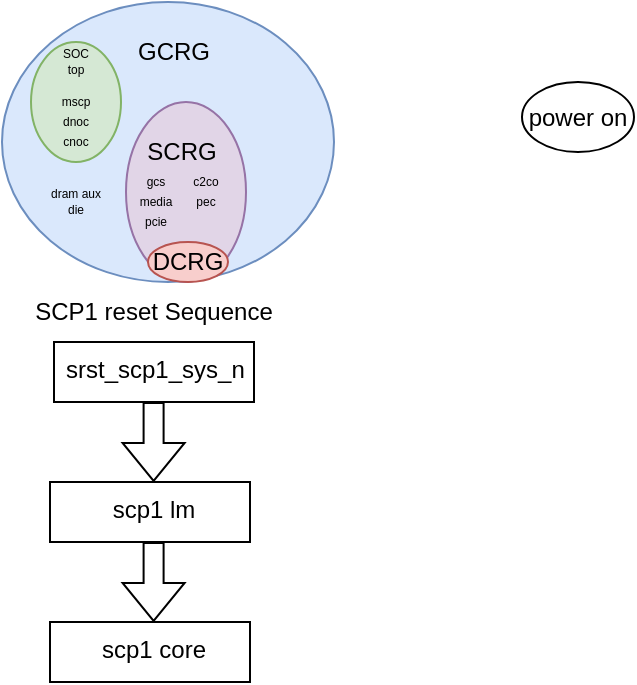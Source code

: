 <mxfile version="24.9.1">
  <diagram name="第 1 页" id="46fL1lXNJR9uM7ggilB-">
    <mxGraphModel dx="673" dy="337" grid="1" gridSize="10" guides="1" tooltips="1" connect="1" arrows="1" fold="1" page="1" pageScale="1" pageWidth="827" pageHeight="1169" math="0" shadow="0">
      <root>
        <mxCell id="0" />
        <mxCell id="1" parent="0" />
        <mxCell id="43JC9lhxO4K5G4KCc76D-29" value="" style="group" vertex="1" connectable="0" parent="1">
          <mxGeometry x="70" y="350" width="166" height="140" as="geometry" />
        </mxCell>
        <mxCell id="43JC9lhxO4K5G4KCc76D-1" value="" style="ellipse;whiteSpace=wrap;html=1;fillColor=#dae8fc;strokeColor=#6c8ebf;" vertex="1" parent="43JC9lhxO4K5G4KCc76D-29">
          <mxGeometry width="166" height="140" as="geometry" />
        </mxCell>
        <mxCell id="43JC9lhxO4K5G4KCc76D-12" value="" style="ellipse;whiteSpace=wrap;html=1;fillColor=#d5e8d4;strokeColor=#82b366;" vertex="1" parent="43JC9lhxO4K5G4KCc76D-29">
          <mxGeometry x="14.5" y="20" width="45" height="60" as="geometry" />
        </mxCell>
        <mxCell id="43JC9lhxO4K5G4KCc76D-3" value="GCRG" style="text;html=1;align=center;verticalAlign=middle;whiteSpace=wrap;rounded=0;" vertex="1" parent="43JC9lhxO4K5G4KCc76D-29">
          <mxGeometry x="73" y="20" width="26" height="10" as="geometry" />
        </mxCell>
        <mxCell id="43JC9lhxO4K5G4KCc76D-4" value="mscp" style="text;html=1;align=center;verticalAlign=middle;whiteSpace=wrap;rounded=0;fontSize=6;" vertex="1" parent="43JC9lhxO4K5G4KCc76D-29">
          <mxGeometry x="22" y="40" width="30" height="20" as="geometry" />
        </mxCell>
        <mxCell id="43JC9lhxO4K5G4KCc76D-5" value="dnoc" style="text;html=1;align=center;verticalAlign=middle;whiteSpace=wrap;rounded=0;fontSize=6;" vertex="1" parent="43JC9lhxO4K5G4KCc76D-29">
          <mxGeometry x="22" y="50" width="30" height="20" as="geometry" />
        </mxCell>
        <mxCell id="43JC9lhxO4K5G4KCc76D-6" value="cnoc" style="text;html=1;align=center;verticalAlign=middle;whiteSpace=wrap;rounded=0;fontSize=6;" vertex="1" parent="43JC9lhxO4K5G4KCc76D-29">
          <mxGeometry x="22" y="60" width="30" height="20" as="geometry" />
        </mxCell>
        <mxCell id="43JC9lhxO4K5G4KCc76D-10" value="dram aux die" style="text;html=1;align=center;verticalAlign=middle;whiteSpace=wrap;rounded=0;fontSize=6;" vertex="1" parent="43JC9lhxO4K5G4KCc76D-29">
          <mxGeometry x="22" y="90" width="30" height="20" as="geometry" />
        </mxCell>
        <mxCell id="43JC9lhxO4K5G4KCc76D-15" value="" style="ellipse;whiteSpace=wrap;html=1;fillColor=#e1d5e7;strokeColor=#9673a6;" vertex="1" parent="43JC9lhxO4K5G4KCc76D-29">
          <mxGeometry x="62" y="50" width="60" height="90" as="geometry" />
        </mxCell>
        <mxCell id="43JC9lhxO4K5G4KCc76D-14" value="SOC&lt;div&gt;top&lt;/div&gt;" style="text;html=1;align=center;verticalAlign=middle;whiteSpace=wrap;rounded=0;fontSize=6;" vertex="1" parent="43JC9lhxO4K5G4KCc76D-29">
          <mxGeometry x="22" y="20" width="30" height="20" as="geometry" />
        </mxCell>
        <mxCell id="43JC9lhxO4K5G4KCc76D-16" value="SCRG" style="text;html=1;align=center;verticalAlign=middle;whiteSpace=wrap;rounded=0;" vertex="1" parent="43JC9lhxO4K5G4KCc76D-29">
          <mxGeometry x="76.5" y="70" width="26" height="10" as="geometry" />
        </mxCell>
        <mxCell id="43JC9lhxO4K5G4KCc76D-17" value="gcs" style="text;html=1;align=center;verticalAlign=middle;whiteSpace=wrap;rounded=0;fontSize=6;" vertex="1" parent="43JC9lhxO4K5G4KCc76D-29">
          <mxGeometry x="62" y="80" width="30" height="20" as="geometry" />
        </mxCell>
        <mxCell id="43JC9lhxO4K5G4KCc76D-19" value="media" style="text;html=1;align=center;verticalAlign=middle;whiteSpace=wrap;rounded=0;fontSize=6;" vertex="1" parent="43JC9lhxO4K5G4KCc76D-29">
          <mxGeometry x="62" y="90" width="30" height="20" as="geometry" />
        </mxCell>
        <mxCell id="43JC9lhxO4K5G4KCc76D-20" value="pcie" style="text;html=1;align=center;verticalAlign=middle;whiteSpace=wrap;rounded=0;fontSize=6;" vertex="1" parent="43JC9lhxO4K5G4KCc76D-29">
          <mxGeometry x="62" y="100" width="30" height="20" as="geometry" />
        </mxCell>
        <mxCell id="43JC9lhxO4K5G4KCc76D-22" value="c2co" style="text;html=1;align=center;verticalAlign=middle;whiteSpace=wrap;rounded=0;fontSize=6;" vertex="1" parent="43JC9lhxO4K5G4KCc76D-29">
          <mxGeometry x="87" y="80" width="30" height="20" as="geometry" />
        </mxCell>
        <mxCell id="43JC9lhxO4K5G4KCc76D-23" value="pec" style="text;html=1;align=center;verticalAlign=middle;whiteSpace=wrap;rounded=0;fontSize=6;" vertex="1" parent="43JC9lhxO4K5G4KCc76D-29">
          <mxGeometry x="87" y="90" width="30" height="20" as="geometry" />
        </mxCell>
        <mxCell id="43JC9lhxO4K5G4KCc76D-24" value="DCRG" style="ellipse;whiteSpace=wrap;html=1;fillColor=#f8cecc;strokeColor=#b85450;" vertex="1" parent="43JC9lhxO4K5G4KCc76D-29">
          <mxGeometry x="73" y="120" width="40" height="20" as="geometry" />
        </mxCell>
        <mxCell id="43JC9lhxO4K5G4KCc76D-36" value="" style="group" vertex="1" connectable="0" parent="1">
          <mxGeometry x="80" y="490" width="132" height="200" as="geometry" />
        </mxCell>
        <mxCell id="43JC9lhxO4K5G4KCc76D-25" value="SCP1 reset Sequence" style="text;html=1;align=center;verticalAlign=middle;whiteSpace=wrap;rounded=0;" vertex="1" parent="43JC9lhxO4K5G4KCc76D-36">
          <mxGeometry width="132" height="30" as="geometry" />
        </mxCell>
        <mxCell id="43JC9lhxO4K5G4KCc76D-27" value="" style="rounded=0;whiteSpace=wrap;html=1;" vertex="1" parent="43JC9lhxO4K5G4KCc76D-36">
          <mxGeometry x="16" y="30" width="100" height="30" as="geometry" />
        </mxCell>
        <mxCell id="43JC9lhxO4K5G4KCc76D-26" value="&lt;div data-page-id=&quot;Pw6XdwjNvok7TUxngfVcSIKwnlc&quot; data-lark-html-role=&quot;root&quot; data-docx-has-block-data=&quot;false&quot;&gt;&lt;div class=&quot;ace-line ace-line old-record-id-SQWmdt7z1oqKN5xYYuCcsvaNnDd&quot;&gt;srst_scp1_sys_n&lt;/div&gt;&lt;/div&gt;&lt;span data-lark-record-data=&quot;{&amp;quot;rootId&amp;quot;:&amp;quot;Pw6XdwjNvok7TUxngfVcSIKwnlc&amp;quot;,&amp;quot;text&amp;quot;:{&amp;quot;initialAttributedTexts&amp;quot;:{&amp;quot;text&amp;quot;:{&amp;quot;0&amp;quot;:&amp;quot;srst_scp1_sys_n&amp;quot;},&amp;quot;attribs&amp;quot;:{&amp;quot;0&amp;quot;:&amp;quot;*0+f&amp;quot;}},&amp;quot;apool&amp;quot;:{&amp;quot;numToAttrib&amp;quot;:{&amp;quot;0&amp;quot;:[&amp;quot;author&amp;quot;,&amp;quot;7396181384320237572&amp;quot;]},&amp;quot;nextNum&amp;quot;:1}},&amp;quot;type&amp;quot;:&amp;quot;text&amp;quot;,&amp;quot;referenceRecordMap&amp;quot;:{},&amp;quot;extra&amp;quot;:{&amp;quot;channel&amp;quot;:&amp;quot;saas&amp;quot;,&amp;quot;pasteRandomId&amp;quot;:&amp;quot;677e7be1-af29-4d60-ab0a-0fdef0c1a2f3&amp;quot;,&amp;quot;mention_page_title&amp;quot;:{},&amp;quot;external_mention_url&amp;quot;:{}},&amp;quot;isKeepQuoteContainer&amp;quot;:false,&amp;quot;isFromCode&amp;quot;:false,&amp;quot;selection&amp;quot;:[{&amp;quot;id&amp;quot;:1236,&amp;quot;type&amp;quot;:&amp;quot;text&amp;quot;,&amp;quot;selection&amp;quot;:{&amp;quot;start&amp;quot;:0,&amp;quot;end&amp;quot;:15},&amp;quot;recordId&amp;quot;:&amp;quot;SQWmdt7z1oqKN5xYYuCcsvaNnDd&amp;quot;}],&amp;quot;payloadMap&amp;quot;:{},&amp;quot;isCut&amp;quot;:false}&quot; data-lark-record-format=&quot;docx/text&quot; class=&quot;lark-record-clipboard&quot;&gt;&lt;/span&gt;" style="text;whiteSpace=wrap;html=1;" vertex="1" parent="43JC9lhxO4K5G4KCc76D-36">
          <mxGeometry x="20" y="30" width="96" height="20" as="geometry" />
        </mxCell>
        <mxCell id="43JC9lhxO4K5G4KCc76D-28" value="" style="shape=flexArrow;endArrow=classic;html=1;rounded=0;" edge="1" parent="43JC9lhxO4K5G4KCc76D-36">
          <mxGeometry width="50" height="50" relative="1" as="geometry">
            <mxPoint x="65.8" y="60" as="sourcePoint" />
            <mxPoint x="65.8" y="100" as="targetPoint" />
          </mxGeometry>
        </mxCell>
        <mxCell id="43JC9lhxO4K5G4KCc76D-31" value="" style="rounded=0;whiteSpace=wrap;html=1;" vertex="1" parent="43JC9lhxO4K5G4KCc76D-36">
          <mxGeometry x="14" y="100" width="100" height="30" as="geometry" />
        </mxCell>
        <mxCell id="43JC9lhxO4K5G4KCc76D-32" value="&lt;div data-docx-has-block-data=&quot;false&quot; data-lark-html-role=&quot;root&quot; data-page-id=&quot;Pw6XdwjNvok7TUxngfVcSIKwnlc&quot;&gt;&lt;div class=&quot;ace-line ace-line old-record-id-SQWmdt7z1oqKN5xYYuCcsvaNnDd&quot;&gt;scp1 lm&lt;/div&gt;&lt;/div&gt;&lt;span class=&quot;lark-record-clipboard&quot; data-lark-record-format=&quot;docx/text&quot; data-lark-record-data=&quot;{&amp;quot;rootId&amp;quot;:&amp;quot;Pw6XdwjNvok7TUxngfVcSIKwnlc&amp;quot;,&amp;quot;text&amp;quot;:{&amp;quot;initialAttributedTexts&amp;quot;:{&amp;quot;text&amp;quot;:{&amp;quot;0&amp;quot;:&amp;quot;srst_scp1_sys_n&amp;quot;},&amp;quot;attribs&amp;quot;:{&amp;quot;0&amp;quot;:&amp;quot;*0+f&amp;quot;}},&amp;quot;apool&amp;quot;:{&amp;quot;numToAttrib&amp;quot;:{&amp;quot;0&amp;quot;:[&amp;quot;author&amp;quot;,&amp;quot;7396181384320237572&amp;quot;]},&amp;quot;nextNum&amp;quot;:1}},&amp;quot;type&amp;quot;:&amp;quot;text&amp;quot;,&amp;quot;referenceRecordMap&amp;quot;:{},&amp;quot;extra&amp;quot;:{&amp;quot;channel&amp;quot;:&amp;quot;saas&amp;quot;,&amp;quot;pasteRandomId&amp;quot;:&amp;quot;677e7be1-af29-4d60-ab0a-0fdef0c1a2f3&amp;quot;,&amp;quot;mention_page_title&amp;quot;:{},&amp;quot;external_mention_url&amp;quot;:{}},&amp;quot;isKeepQuoteContainer&amp;quot;:false,&amp;quot;isFromCode&amp;quot;:false,&amp;quot;selection&amp;quot;:[{&amp;quot;id&amp;quot;:1236,&amp;quot;type&amp;quot;:&amp;quot;text&amp;quot;,&amp;quot;selection&amp;quot;:{&amp;quot;start&amp;quot;:0,&amp;quot;end&amp;quot;:15},&amp;quot;recordId&amp;quot;:&amp;quot;SQWmdt7z1oqKN5xYYuCcsvaNnDd&amp;quot;}],&amp;quot;payloadMap&amp;quot;:{},&amp;quot;isCut&amp;quot;:false}&quot;&gt;&lt;/span&gt;" style="text;whiteSpace=wrap;html=1;align=center;" vertex="1" parent="43JC9lhxO4K5G4KCc76D-36">
          <mxGeometry x="18" y="100" width="96" height="25" as="geometry" />
        </mxCell>
        <mxCell id="43JC9lhxO4K5G4KCc76D-33" value="" style="rounded=0;whiteSpace=wrap;html=1;" vertex="1" parent="43JC9lhxO4K5G4KCc76D-36">
          <mxGeometry x="14" y="170" width="100" height="30" as="geometry" />
        </mxCell>
        <mxCell id="43JC9lhxO4K5G4KCc76D-34" value="&lt;div data-docx-has-block-data=&quot;false&quot; data-lark-html-role=&quot;root&quot; data-page-id=&quot;Pw6XdwjNvok7TUxngfVcSIKwnlc&quot;&gt;&lt;div class=&quot;ace-line ace-line old-record-id-SQWmdt7z1oqKN5xYYuCcsvaNnDd&quot;&gt;scp1 core&lt;/div&gt;&lt;/div&gt;&lt;span class=&quot;lark-record-clipboard&quot; data-lark-record-format=&quot;docx/text&quot; data-lark-record-data=&quot;{&amp;quot;rootId&amp;quot;:&amp;quot;Pw6XdwjNvok7TUxngfVcSIKwnlc&amp;quot;,&amp;quot;text&amp;quot;:{&amp;quot;initialAttributedTexts&amp;quot;:{&amp;quot;text&amp;quot;:{&amp;quot;0&amp;quot;:&amp;quot;srst_scp1_sys_n&amp;quot;},&amp;quot;attribs&amp;quot;:{&amp;quot;0&amp;quot;:&amp;quot;*0+f&amp;quot;}},&amp;quot;apool&amp;quot;:{&amp;quot;numToAttrib&amp;quot;:{&amp;quot;0&amp;quot;:[&amp;quot;author&amp;quot;,&amp;quot;7396181384320237572&amp;quot;]},&amp;quot;nextNum&amp;quot;:1}},&amp;quot;type&amp;quot;:&amp;quot;text&amp;quot;,&amp;quot;referenceRecordMap&amp;quot;:{},&amp;quot;extra&amp;quot;:{&amp;quot;channel&amp;quot;:&amp;quot;saas&amp;quot;,&amp;quot;pasteRandomId&amp;quot;:&amp;quot;677e7be1-af29-4d60-ab0a-0fdef0c1a2f3&amp;quot;,&amp;quot;mention_page_title&amp;quot;:{},&amp;quot;external_mention_url&amp;quot;:{}},&amp;quot;isKeepQuoteContainer&amp;quot;:false,&amp;quot;isFromCode&amp;quot;:false,&amp;quot;selection&amp;quot;:[{&amp;quot;id&amp;quot;:1236,&amp;quot;type&amp;quot;:&amp;quot;text&amp;quot;,&amp;quot;selection&amp;quot;:{&amp;quot;start&amp;quot;:0,&amp;quot;end&amp;quot;:15},&amp;quot;recordId&amp;quot;:&amp;quot;SQWmdt7z1oqKN5xYYuCcsvaNnDd&amp;quot;}],&amp;quot;payloadMap&amp;quot;:{},&amp;quot;isCut&amp;quot;:false}&quot;&gt;&lt;/span&gt;" style="text;whiteSpace=wrap;html=1;align=center;" vertex="1" parent="43JC9lhxO4K5G4KCc76D-36">
          <mxGeometry x="18" y="170" width="96" height="25" as="geometry" />
        </mxCell>
        <mxCell id="43JC9lhxO4K5G4KCc76D-35" value="" style="shape=flexArrow;endArrow=classic;html=1;rounded=0;" edge="1" parent="43JC9lhxO4K5G4KCc76D-36">
          <mxGeometry width="50" height="50" relative="1" as="geometry">
            <mxPoint x="65.8" y="130" as="sourcePoint" />
            <mxPoint x="65.8" y="170" as="targetPoint" />
          </mxGeometry>
        </mxCell>
        <mxCell id="43JC9lhxO4K5G4KCc76D-37" value="power on" style="ellipse;whiteSpace=wrap;html=1;" vertex="1" parent="1">
          <mxGeometry x="330" y="390" width="56" height="35" as="geometry" />
        </mxCell>
      </root>
    </mxGraphModel>
  </diagram>
</mxfile>
